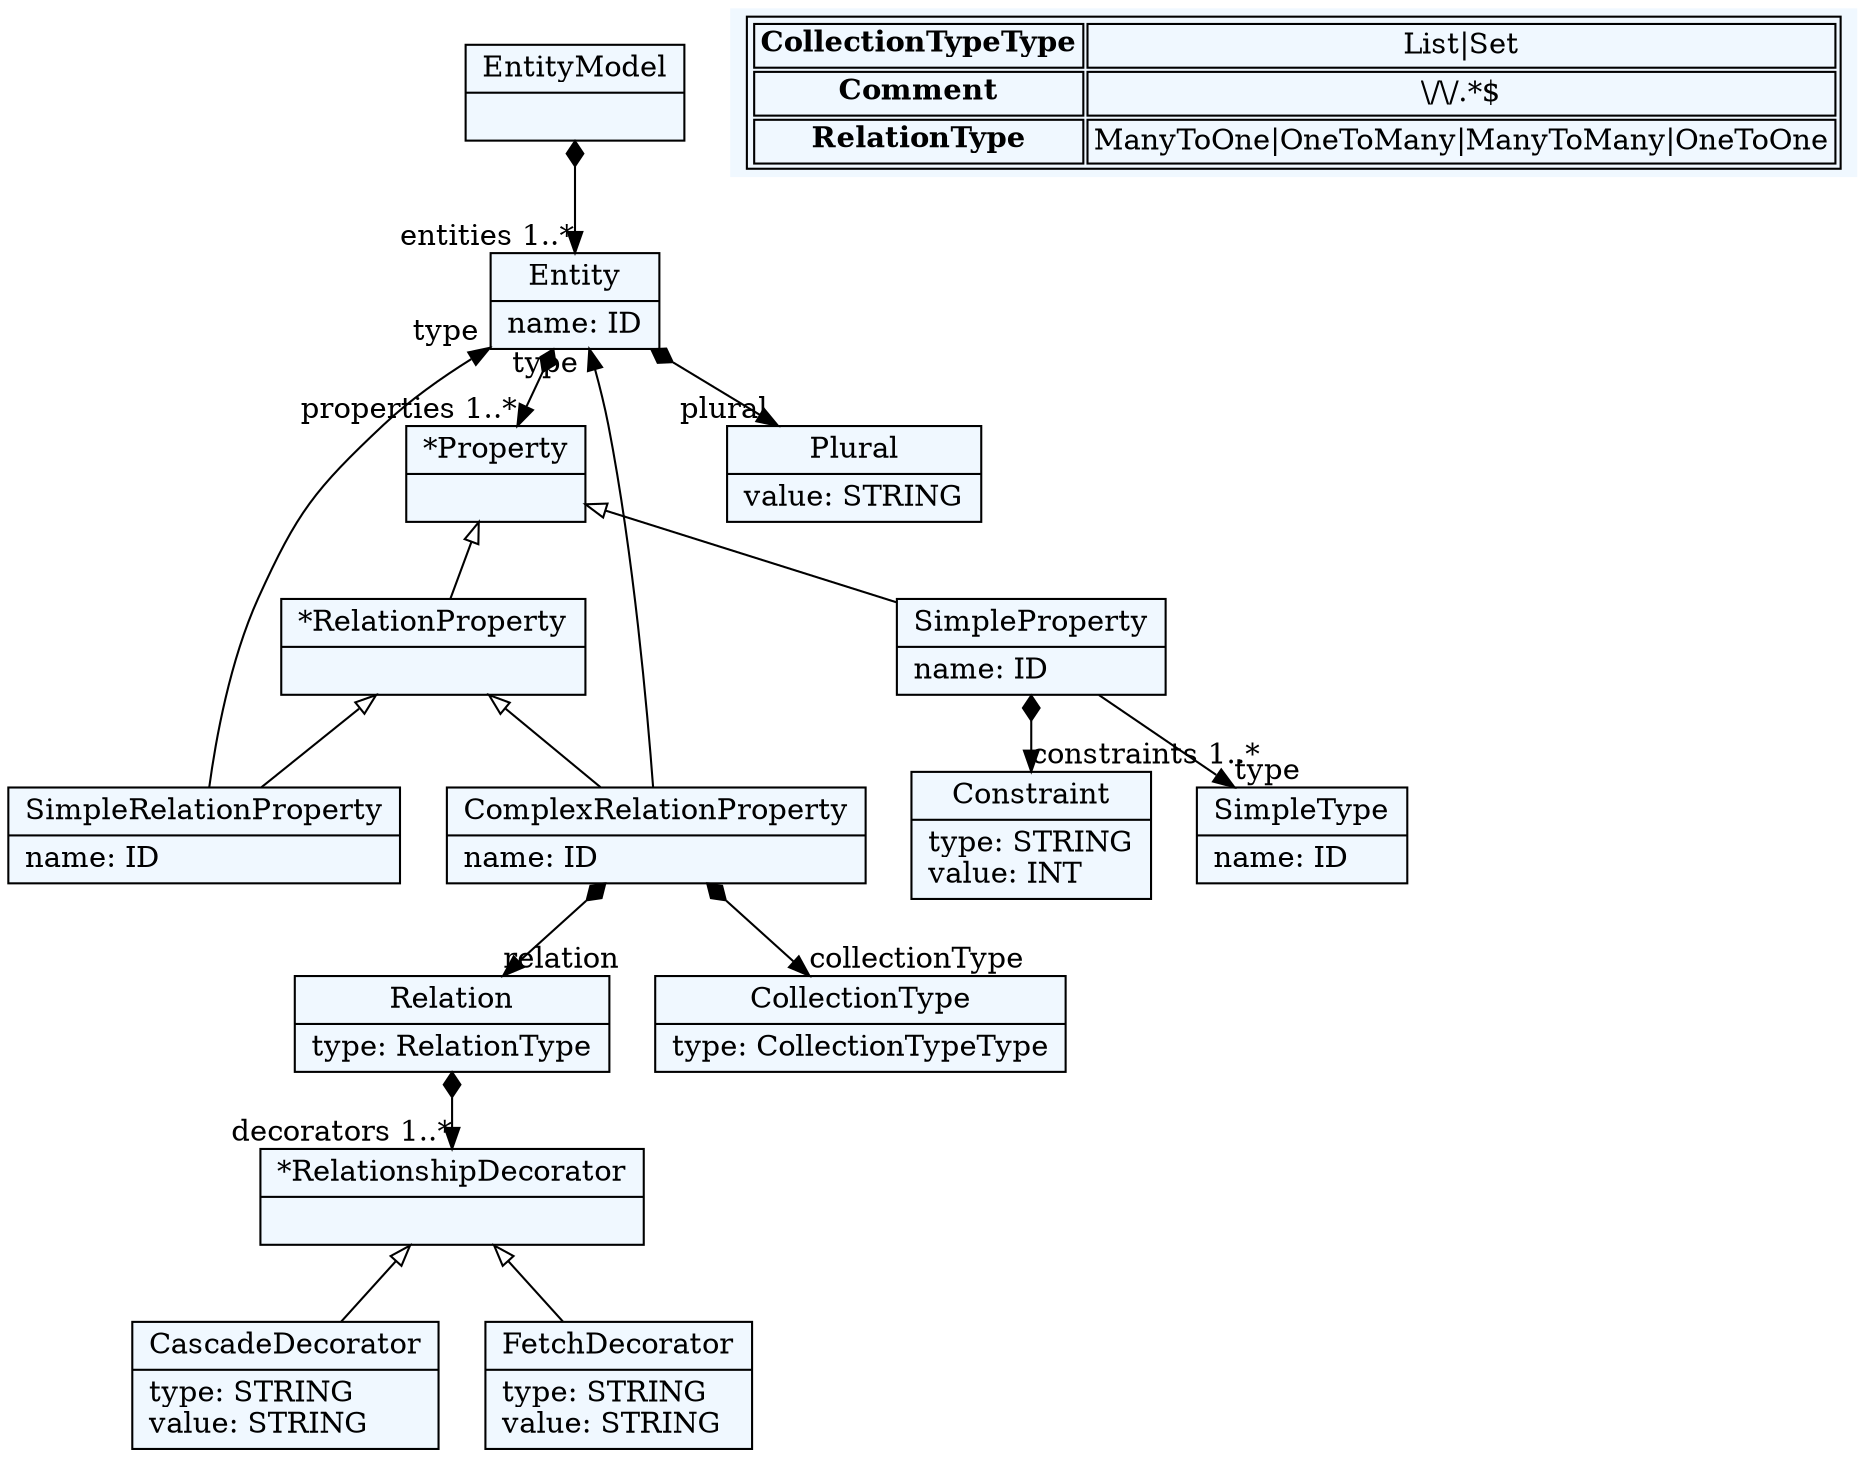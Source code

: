 
    digraph textX {
    fontname = "Bitstream Vera Sans"
    fontsize = 8
    node[
        shape=record,
        style=filled,
        fillcolor=aliceblue
    ]
    nodesep = 0.3
    edge[dir=black,arrowtail=empty]


1652984453392[ label="{EntityModel|}"]

1652984455280[ label="{Entity|name: ID\l}"]

1652984460000[ label="{*Property|}"]

1652984466608[ label="{SimpleProperty|name: ID\l}"]

1652984467552[ label="{Constraint|type: STRING\lvalue: INT\l}"]

1652984476992[ label="{*RelationProperty|}"]

1652984461888[ label="{SimpleRelationProperty|name: ID\l}"]

1652984454336[ label="{ComplexRelationProperty|name: ID\l}"]

1652984480768[ label="{Relation|type: RelationType\l}"]

1652984457168[ label="{*RelationshipDecorator|}"]

1652984490208[ label="{CascadeDecorator|type: STRING\lvalue: STRING\l}"]

1652984459056[ label="{FetchDecorator|type: STRING\lvalue: STRING\l}"]

1652984427904[ label="{SimpleType|name: ID\l}"]

1652984462832[ label="{CollectionType|type: CollectionTypeType\l}"]

1652984499648[ label="{Plural|value: STRING\l}"]



1652984453392 -> 1652984455280[arrowtail=diamond, dir=both, headlabel="entities 1..*"]
1652984455280 -> 1652984460000[arrowtail=diamond, dir=both, headlabel="properties 1..*"]
1652984455280 -> 1652984499648[arrowtail=diamond, dir=both, headlabel="plural "]
1652984460000 -> 1652984466608 [dir=back]
1652984460000 -> 1652984476992 [dir=back]
1652984466608 -> 1652984467552[arrowtail=diamond, dir=both, headlabel="constraints 1..*"]
1652984466608 -> 1652984427904[headlabel="type "]
1652984476992 -> 1652984461888 [dir=back]
1652984476992 -> 1652984454336 [dir=back]
1652984461888 -> 1652984455280[headlabel="type "]
1652984454336 -> 1652984480768[arrowtail=diamond, dir=both, headlabel="relation "]
1652984454336 -> 1652984462832[arrowtail=diamond, dir=both, headlabel="collectionType "]
1652984454336 -> 1652984455280[headlabel="type "]
1652984480768 -> 1652984457168[arrowtail=diamond, dir=both, headlabel="decorators 1..*"]
1652984457168 -> 1652984490208 [dir=back]
1652984457168 -> 1652984459056 [dir=back]
match_rules [ shape=plaintext, label=< <table>
	<tr>
		<td><b>CollectionTypeType</b></td><td>List|Set</td>
	</tr>
	<tr>
		<td><b>Comment</b></td><td>\/\/.*$</td>
	</tr>
	<tr>
		<td><b>RelationType</b></td><td>ManyToOne|OneToMany|ManyToMany|OneToOne</td>
	</tr>
</table> >]


}
